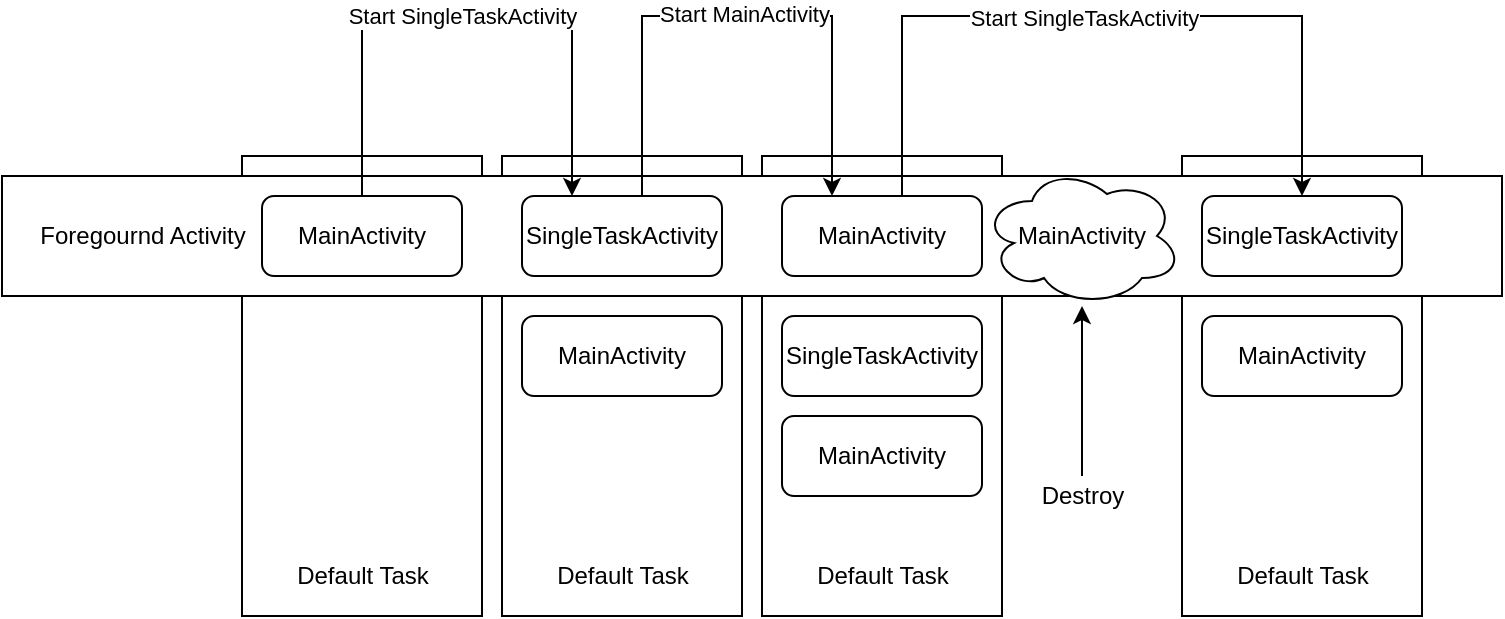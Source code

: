 <mxfile>
    <diagram id="n_xYu2p-W5GLICg9JQ47" name="Page-1">
        <mxGraphModel dx="1824" dy="430" grid="1" gridSize="10" guides="1" tooltips="1" connect="1" arrows="1" fold="1" page="1" pageScale="1" pageWidth="850" pageHeight="1100" math="0" shadow="0">
            <root>
                <mxCell id="0"/>
                <mxCell id="1" parent="0"/>
                <mxCell id="16" value="" style="whiteSpace=wrap;html=1;" vertex="1" parent="1">
                    <mxGeometry x="490" y="180" width="120" height="230" as="geometry"/>
                </mxCell>
                <mxCell id="13" value="" style="whiteSpace=wrap;html=1;" vertex="1" parent="1">
                    <mxGeometry x="280" y="180" width="120" height="230" as="geometry"/>
                </mxCell>
                <mxCell id="15" value="MainActivity" style="rounded=1;whiteSpace=wrap;html=1;" vertex="1" parent="1">
                    <mxGeometry x="290" y="310" width="100" height="40" as="geometry"/>
                </mxCell>
                <mxCell id="2" value="" style="whiteSpace=wrap;html=1;" vertex="1" parent="1">
                    <mxGeometry x="150" y="180" width="120" height="230" as="geometry"/>
                </mxCell>
                <mxCell id="3" value="" style="whiteSpace=wrap;html=1;" vertex="1" parent="1">
                    <mxGeometry x="20" y="180" width="120" height="230" as="geometry"/>
                </mxCell>
                <mxCell id="4" value="Default Task" style="text;html=1;align=center;verticalAlign=middle;resizable=0;points=[];autosize=1;" vertex="1" parent="1">
                    <mxGeometry x="40" y="380" width="80" height="20" as="geometry"/>
                </mxCell>
                <mxCell id="5" value="" style="rounded=0;whiteSpace=wrap;html=1;" vertex="1" parent="1">
                    <mxGeometry x="-100" y="190" width="750" height="60" as="geometry"/>
                </mxCell>
                <mxCell id="6" style="edgeStyle=orthogonalEdgeStyle;rounded=0;orthogonalLoop=1;jettySize=auto;html=1;entryX=0.25;entryY=0;entryDx=0;entryDy=0;" edge="1" parent="1" source="8" target="10">
                    <mxGeometry relative="1" as="geometry">
                        <Array as="points">
                            <mxPoint x="80" y="110"/>
                            <mxPoint x="185" y="110"/>
                        </Array>
                    </mxGeometry>
                </mxCell>
                <mxCell id="7" value="Start SingleTaskActivity" style="edgeLabel;html=1;align=center;verticalAlign=middle;resizable=0;points=[];" vertex="1" connectable="0" parent="6">
                    <mxGeometry x="0.191" y="-2" relative="1" as="geometry">
                        <mxPoint x="-30" y="-2" as="offset"/>
                    </mxGeometry>
                </mxCell>
                <mxCell id="8" value="MainActivity" style="rounded=1;whiteSpace=wrap;html=1;" vertex="1" parent="1">
                    <mxGeometry x="30" y="200" width="100" height="40" as="geometry"/>
                </mxCell>
                <mxCell id="9" value="Foregournd Activity" style="text;html=1;align=center;verticalAlign=middle;resizable=0;points=[];autosize=1;" vertex="1" parent="1">
                    <mxGeometry x="-90" y="210" width="120" height="20" as="geometry"/>
                </mxCell>
                <mxCell id="23" style="edgeStyle=orthogonalEdgeStyle;rounded=0;orthogonalLoop=1;jettySize=auto;html=1;entryX=0.25;entryY=0;entryDx=0;entryDy=0;" edge="1" parent="1" source="10" target="14">
                    <mxGeometry relative="1" as="geometry">
                        <Array as="points">
                            <mxPoint x="220" y="110"/>
                            <mxPoint x="315" y="110"/>
                        </Array>
                    </mxGeometry>
                </mxCell>
                <mxCell id="24" value="Start MainActivity" style="edgeLabel;html=1;align=center;verticalAlign=middle;resizable=0;points=[];" vertex="1" connectable="0" parent="23">
                    <mxGeometry x="-0.132" y="1" relative="1" as="geometry">
                        <mxPoint x="21" as="offset"/>
                    </mxGeometry>
                </mxCell>
                <mxCell id="10" value="SingleTaskActivity" style="rounded=1;whiteSpace=wrap;html=1;" vertex="1" parent="1">
                    <mxGeometry x="160" y="200" width="100" height="40" as="geometry"/>
                </mxCell>
                <mxCell id="11" value="MainActivity" style="rounded=1;whiteSpace=wrap;html=1;" vertex="1" parent="1">
                    <mxGeometry x="160" y="260" width="100" height="40" as="geometry"/>
                </mxCell>
                <mxCell id="12" value="Default Task" style="text;html=1;align=center;verticalAlign=middle;resizable=0;points=[];autosize=1;" vertex="1" parent="1">
                    <mxGeometry x="170" y="380" width="80" height="20" as="geometry"/>
                </mxCell>
                <mxCell id="25" style="edgeStyle=orthogonalEdgeStyle;rounded=0;orthogonalLoop=1;jettySize=auto;html=1;entryX=0.5;entryY=0;entryDx=0;entryDy=0;" edge="1" parent="1" source="14" target="17">
                    <mxGeometry relative="1" as="geometry">
                        <Array as="points">
                            <mxPoint x="350" y="110"/>
                            <mxPoint x="550" y="110"/>
                        </Array>
                    </mxGeometry>
                </mxCell>
                <mxCell id="26" value="Start SingleTaskActivity" style="edgeLabel;html=1;align=center;verticalAlign=middle;resizable=0;points=[];" vertex="1" connectable="0" parent="25">
                    <mxGeometry x="-0.114" y="-1" relative="1" as="geometry">
                        <mxPoint x="12" as="offset"/>
                    </mxGeometry>
                </mxCell>
                <mxCell id="14" value="MainActivity" style="rounded=1;whiteSpace=wrap;html=1;" vertex="1" parent="1">
                    <mxGeometry x="290" y="200" width="100" height="40" as="geometry"/>
                </mxCell>
                <mxCell id="18" value="MainActivity" style="rounded=1;whiteSpace=wrap;html=1;" vertex="1" parent="1">
                    <mxGeometry x="500" y="260" width="100" height="40" as="geometry"/>
                </mxCell>
                <mxCell id="17" value="SingleTaskActivity" style="rounded=1;whiteSpace=wrap;html=1;" vertex="1" parent="1">
                    <mxGeometry x="500" y="200" width="100" height="40" as="geometry"/>
                </mxCell>
                <mxCell id="22" value="SingleTaskActivity" style="rounded=1;whiteSpace=wrap;html=1;" vertex="1" parent="1">
                    <mxGeometry x="290" y="260" width="100" height="40" as="geometry"/>
                </mxCell>
                <mxCell id="27" value="MainActivity" style="ellipse;shape=cloud;whiteSpace=wrap;html=1;" vertex="1" parent="1">
                    <mxGeometry x="390" y="185" width="100" height="70" as="geometry"/>
                </mxCell>
                <mxCell id="29" style="edgeStyle=orthogonalEdgeStyle;rounded=0;orthogonalLoop=1;jettySize=auto;html=1;" edge="1" parent="1" source="28" target="27">
                    <mxGeometry relative="1" as="geometry"/>
                </mxCell>
                <mxCell id="28" value="Destroy" style="text;html=1;align=center;verticalAlign=middle;resizable=0;points=[];autosize=1;" vertex="1" parent="1">
                    <mxGeometry x="410" y="340" width="60" height="20" as="geometry"/>
                </mxCell>
                <mxCell id="30" value="Default Task" style="text;html=1;align=center;verticalAlign=middle;resizable=0;points=[];autosize=1;" vertex="1" parent="1">
                    <mxGeometry x="300" y="380" width="80" height="20" as="geometry"/>
                </mxCell>
                <mxCell id="31" value="Default Task" style="text;html=1;align=center;verticalAlign=middle;resizable=0;points=[];autosize=1;" vertex="1" parent="1">
                    <mxGeometry x="510" y="380" width="80" height="20" as="geometry"/>
                </mxCell>
            </root>
        </mxGraphModel>
    </diagram>
</mxfile>